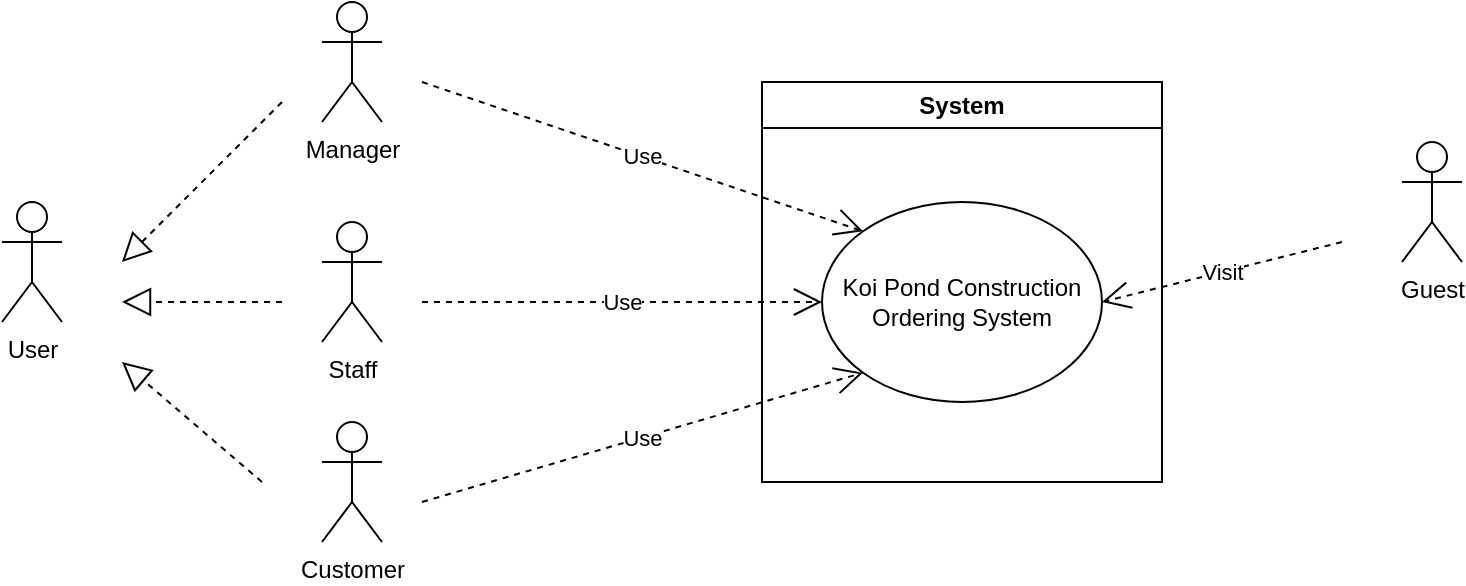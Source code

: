 <mxfile version="24.8.3">
  <diagram name="Page-1" id="1sJM8QQCswDqGy4LC1II">
    <mxGraphModel dx="1034" dy="428" grid="0" gridSize="10" guides="1" tooltips="1" connect="1" arrows="1" fold="1" page="0" pageScale="1" pageWidth="850" pageHeight="1100" math="0" shadow="0">
      <root>
        <mxCell id="0" />
        <mxCell id="1" parent="0" />
        <mxCell id="8xmOT2u6IHrgxflCPnL3-1" value="System" style="swimlane;whiteSpace=wrap;html=1;" vertex="1" parent="1">
          <mxGeometry x="450" y="130" width="200" height="200" as="geometry" />
        </mxCell>
        <mxCell id="8xmOT2u6IHrgxflCPnL3-2" value="Koi Pond Construction&lt;br/&gt;Ordering System" style="ellipse;whiteSpace=wrap;html=1;" vertex="1" parent="8xmOT2u6IHrgxflCPnL3-1">
          <mxGeometry x="30" y="60" width="140" height="100" as="geometry" />
        </mxCell>
        <mxCell id="8xmOT2u6IHrgxflCPnL3-3" value="Guest" style="shape=umlActor;verticalLabelPosition=bottom;verticalAlign=top;html=1;outlineConnect=0;" vertex="1" parent="1">
          <mxGeometry x="770" y="160" width="30" height="60" as="geometry" />
        </mxCell>
        <mxCell id="8xmOT2u6IHrgxflCPnL3-4" value="Manager" style="shape=umlActor;verticalLabelPosition=bottom;verticalAlign=top;html=1;outlineConnect=0;" vertex="1" parent="1">
          <mxGeometry x="230" y="90" width="30" height="60" as="geometry" />
        </mxCell>
        <mxCell id="8xmOT2u6IHrgxflCPnL3-5" value="Staff" style="shape=umlActor;verticalLabelPosition=bottom;verticalAlign=top;html=1;outlineConnect=0;" vertex="1" parent="1">
          <mxGeometry x="230" y="200" width="30" height="60" as="geometry" />
        </mxCell>
        <mxCell id="8xmOT2u6IHrgxflCPnL3-6" value="Customer" style="shape=umlActor;verticalLabelPosition=bottom;verticalAlign=top;html=1;outlineConnect=0;" vertex="1" parent="1">
          <mxGeometry x="230" y="300" width="30" height="60" as="geometry" />
        </mxCell>
        <mxCell id="8xmOT2u6IHrgxflCPnL3-7" value="Use" style="endArrow=open;endSize=12;dashed=1;html=1;rounded=0;entryX=0;entryY=0;entryDx=0;entryDy=0;" edge="1" parent="1" target="8xmOT2u6IHrgxflCPnL3-2">
          <mxGeometry width="160" relative="1" as="geometry">
            <mxPoint x="280" y="130" as="sourcePoint" />
            <mxPoint x="500" y="220" as="targetPoint" />
          </mxGeometry>
        </mxCell>
        <mxCell id="8xmOT2u6IHrgxflCPnL3-8" value="Use" style="endArrow=open;endSize=12;dashed=1;html=1;rounded=0;entryX=0;entryY=0.5;entryDx=0;entryDy=0;" edge="1" parent="1" target="8xmOT2u6IHrgxflCPnL3-2">
          <mxGeometry width="160" relative="1" as="geometry">
            <mxPoint x="280" y="240" as="sourcePoint" />
            <mxPoint x="500" y="220" as="targetPoint" />
          </mxGeometry>
        </mxCell>
        <mxCell id="8xmOT2u6IHrgxflCPnL3-9" value="Use" style="endArrow=open;endSize=12;dashed=1;html=1;rounded=0;entryX=0;entryY=1;entryDx=0;entryDy=0;" edge="1" parent="1" target="8xmOT2u6IHrgxflCPnL3-2">
          <mxGeometry width="160" relative="1" as="geometry">
            <mxPoint x="280" y="340" as="sourcePoint" />
            <mxPoint x="500" y="220" as="targetPoint" />
          </mxGeometry>
        </mxCell>
        <mxCell id="8xmOT2u6IHrgxflCPnL3-10" value="Visit" style="endArrow=open;endSize=12;dashed=1;html=1;rounded=0;entryX=1;entryY=0.5;entryDx=0;entryDy=0;" edge="1" parent="1" target="8xmOT2u6IHrgxflCPnL3-2">
          <mxGeometry width="160" relative="1" as="geometry">
            <mxPoint x="740" y="210" as="sourcePoint" />
            <mxPoint x="500" y="220" as="targetPoint" />
          </mxGeometry>
        </mxCell>
        <mxCell id="8xmOT2u6IHrgxflCPnL3-11" value="User" style="shape=umlActor;verticalLabelPosition=bottom;verticalAlign=top;html=1;" vertex="1" parent="1">
          <mxGeometry x="70" y="190" width="30" height="60" as="geometry" />
        </mxCell>
        <mxCell id="8xmOT2u6IHrgxflCPnL3-12" value="" style="endArrow=block;dashed=1;endFill=0;endSize=12;html=1;rounded=0;" edge="1" parent="1">
          <mxGeometry width="160" relative="1" as="geometry">
            <mxPoint x="210" y="240" as="sourcePoint" />
            <mxPoint x="130" y="240" as="targetPoint" />
          </mxGeometry>
        </mxCell>
        <mxCell id="8xmOT2u6IHrgxflCPnL3-13" value="" style="endArrow=block;dashed=1;endFill=0;endSize=12;html=1;rounded=0;" edge="1" parent="1">
          <mxGeometry width="160" relative="1" as="geometry">
            <mxPoint x="210" y="140" as="sourcePoint" />
            <mxPoint x="130" y="220" as="targetPoint" />
          </mxGeometry>
        </mxCell>
        <mxCell id="8xmOT2u6IHrgxflCPnL3-14" value="" style="endArrow=block;dashed=1;endFill=0;endSize=12;html=1;rounded=0;" edge="1" parent="1">
          <mxGeometry width="160" relative="1" as="geometry">
            <mxPoint x="200" y="330" as="sourcePoint" />
            <mxPoint x="130" y="270" as="targetPoint" />
          </mxGeometry>
        </mxCell>
      </root>
    </mxGraphModel>
  </diagram>
</mxfile>
